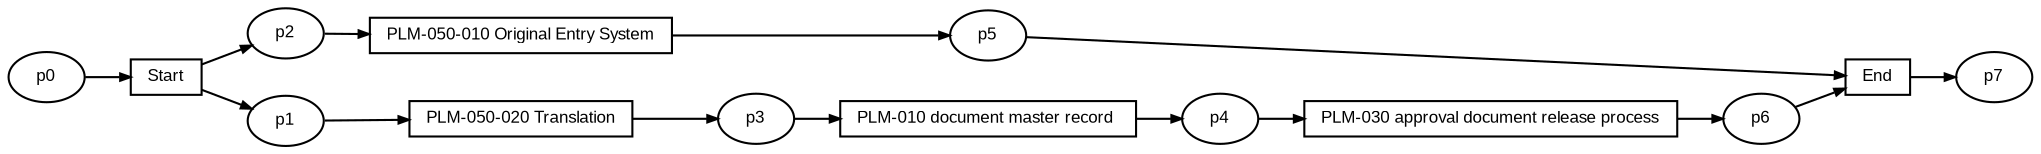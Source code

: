 digraph G {ranksep=".3"; fontsize="8"; remincross=true; margin="0.0,0.0"; fontname="Arial";rankdir="LR"; 
edge [arrowsize="0.5"];
node [height=".2",width=".2",fontname="Arial",fontsize="8"];
t0 [shape="box",label="End"];
t1 [shape="box",label="PLM-030 approval document release process"];
t2 [shape="box",label="PLM-010 document master record "];
t3 [shape="box",label="PLM-050-010 Original Entry System"];
t4 [shape="box",label="PLM-050-020 Translation"];
t5 [shape="box",label="Start"];
p0 [shape="oval",label="p7"];
p1 [shape="oval",label="p6"];
p2 [shape="oval",label="p5"];
p3 [shape="oval",label="p4"];
p4 [shape="oval",label="p3"];
p5 [shape="oval",label="p2"];
p6 [shape="oval",label="p1"];
p7 [shape="oval",label="p0"];
p5 -> t3[label=""];
p2 -> t0[label=""];
t5 -> p5[label=""];
t3 -> p2[label=""];
t0 -> p0[label=""];
p7 -> t5[label=""];
p4 -> t2[label=""];
p1 -> t0[label=""];
t4 -> p4[label=""];
p3 -> t1[label=""];
p6 -> t4[label=""];
t2 -> p3[label=""];
t1 -> p1[label=""];
t5 -> p6[label=""];
}
